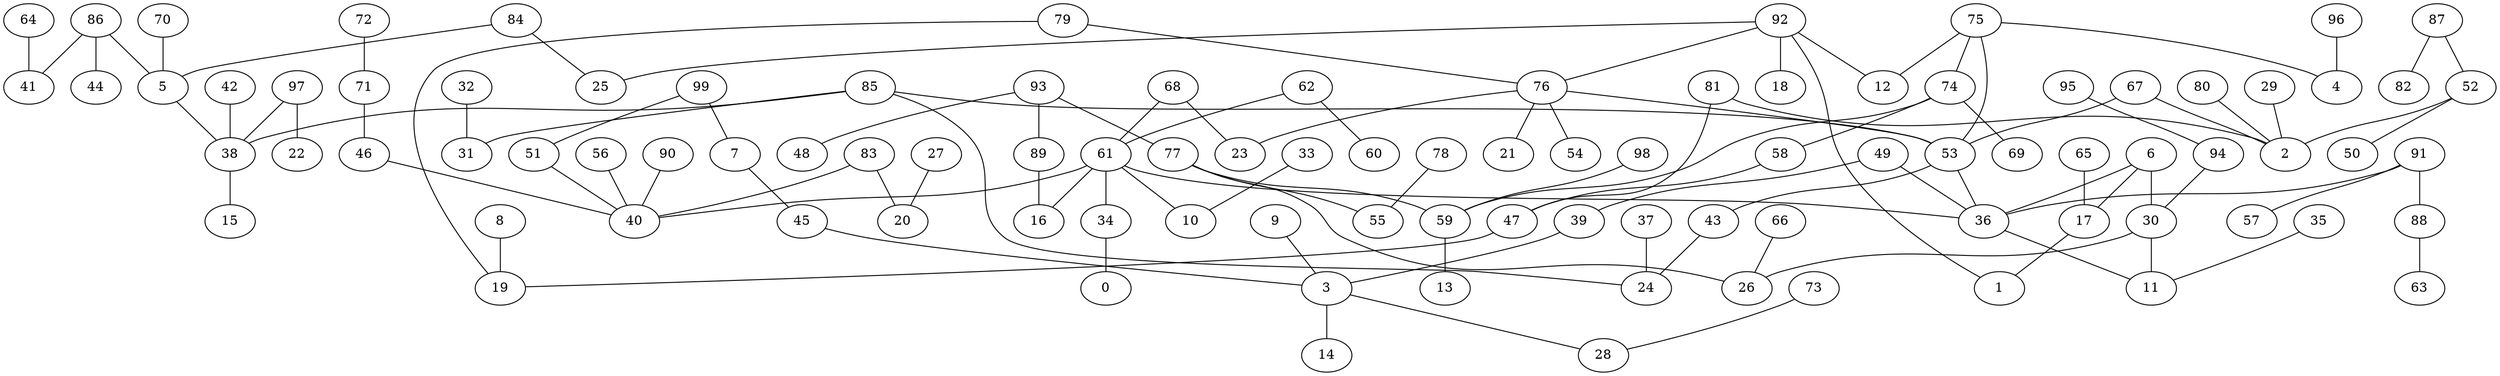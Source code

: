 digraph GG_graph {

subgraph G_graph {
edge [color = black]
"64" -> "41" [dir = none]
"73" -> "28" [dir = none]
"98" -> "59" [dir = none]
"34" -> "0" [dir = none]
"87" -> "82" [dir = none]
"87" -> "52" [dir = none]
"70" -> "5" [dir = none]
"66" -> "26" [dir = none]
"27" -> "20" [dir = none]
"42" -> "38" [dir = none]
"80" -> "2" [dir = none]
"9" -> "3" [dir = none]
"97" -> "22" [dir = none]
"97" -> "38" [dir = none]
"32" -> "31" [dir = none]
"96" -> "4" [dir = none]
"43" -> "24" [dir = none]
"47" -> "19" [dir = none]
"76" -> "54" [dir = none]
"76" -> "21" [dir = none]
"76" -> "23" [dir = none]
"76" -> "53" [dir = none]
"39" -> "3" [dir = none]
"90" -> "40" [dir = none]
"49" -> "39" [dir = none]
"49" -> "36" [dir = none]
"53" -> "43" [dir = none]
"53" -> "36" [dir = none]
"17" -> "1" [dir = none]
"37" -> "24" [dir = none]
"46" -> "40" [dir = none]
"33" -> "10" [dir = none]
"6" -> "17" [dir = none]
"6" -> "30" [dir = none]
"45" -> "3" [dir = none]
"38" -> "15" [dir = none]
"61" -> "10" [dir = none]
"61" -> "16" [dir = none]
"61" -> "36" [dir = none]
"61" -> "34" [dir = none]
"61" -> "40" [dir = none]
"36" -> "11" [dir = none]
"78" -> "55" [dir = none]
"5" -> "38" [dir = none]
"3" -> "28" [dir = none]
"3" -> "14" [dir = none]
"62" -> "60" [dir = none]
"62" -> "61" [dir = none]
"71" -> "46" [dir = none]
"92" -> "18" [dir = none]
"92" -> "12" [dir = none]
"92" -> "25" [dir = none]
"92" -> "76" [dir = none]
"75" -> "74" [dir = none]
"75" -> "4" [dir = none]
"75" -> "53" [dir = none]
"83" -> "20" [dir = none]
"83" -> "40" [dir = none]
"74" -> "59" [dir = none]
"74" -> "69" [dir = none]
"74" -> "58" [dir = none]
"68" -> "61" [dir = none]
"59" -> "13" [dir = none]
"67" -> "2" [dir = none]
"67" -> "53" [dir = none]
"52" -> "50" [dir = none]
"52" -> "2" [dir = none]
"77" -> "55" [dir = none]
"77" -> "26" [dir = none]
"99" -> "51" [dir = none]
"29" -> "2" [dir = none]
"8" -> "19" [dir = none]
"35" -> "11" [dir = none]
"51" -> "40" [dir = none]
"7" -> "45" [dir = none]
"65" -> "17" [dir = none]
"72" -> "71" [dir = none]
"94" -> "30" [dir = none]
"56" -> "40" [dir = none]
"79" -> "19" [dir = none]
"79" -> "76" [dir = none]
"81" -> "2" [dir = none]
"95" -> "94" [dir = none]
"91" -> "57" [dir = none]
"91" -> "88" [dir = none]
"91" -> "36" [dir = none]
"88" -> "63" [dir = none]
"30" -> "26" [dir = none]
"30" -> "11" [dir = none]
"84" -> "5" [dir = none]
"86" -> "44" [dir = none]
"86" -> "41" [dir = none]
"86" -> "5" [dir = none]
"85" -> "38" [dir = none]
"85" -> "31" [dir = none]
"85" -> "53" [dir = none]
"89" -> "16" [dir = none]
"93" -> "48" [dir = none]
"93" -> "89" [dir = none]
"92" -> "1" [dir = none]
"58" -> "47" [dir = none]
"99" -> "7" [dir = none]
"93" -> "77" [dir = none]
"68" -> "23" [dir = none]
"75" -> "12" [dir = none]
"85" -> "24" [dir = none]
"6" -> "36" [dir = none]
"81" -> "47" [dir = none]
"84" -> "25" [dir = none]
"77" -> "59" [dir = none]
}

}
